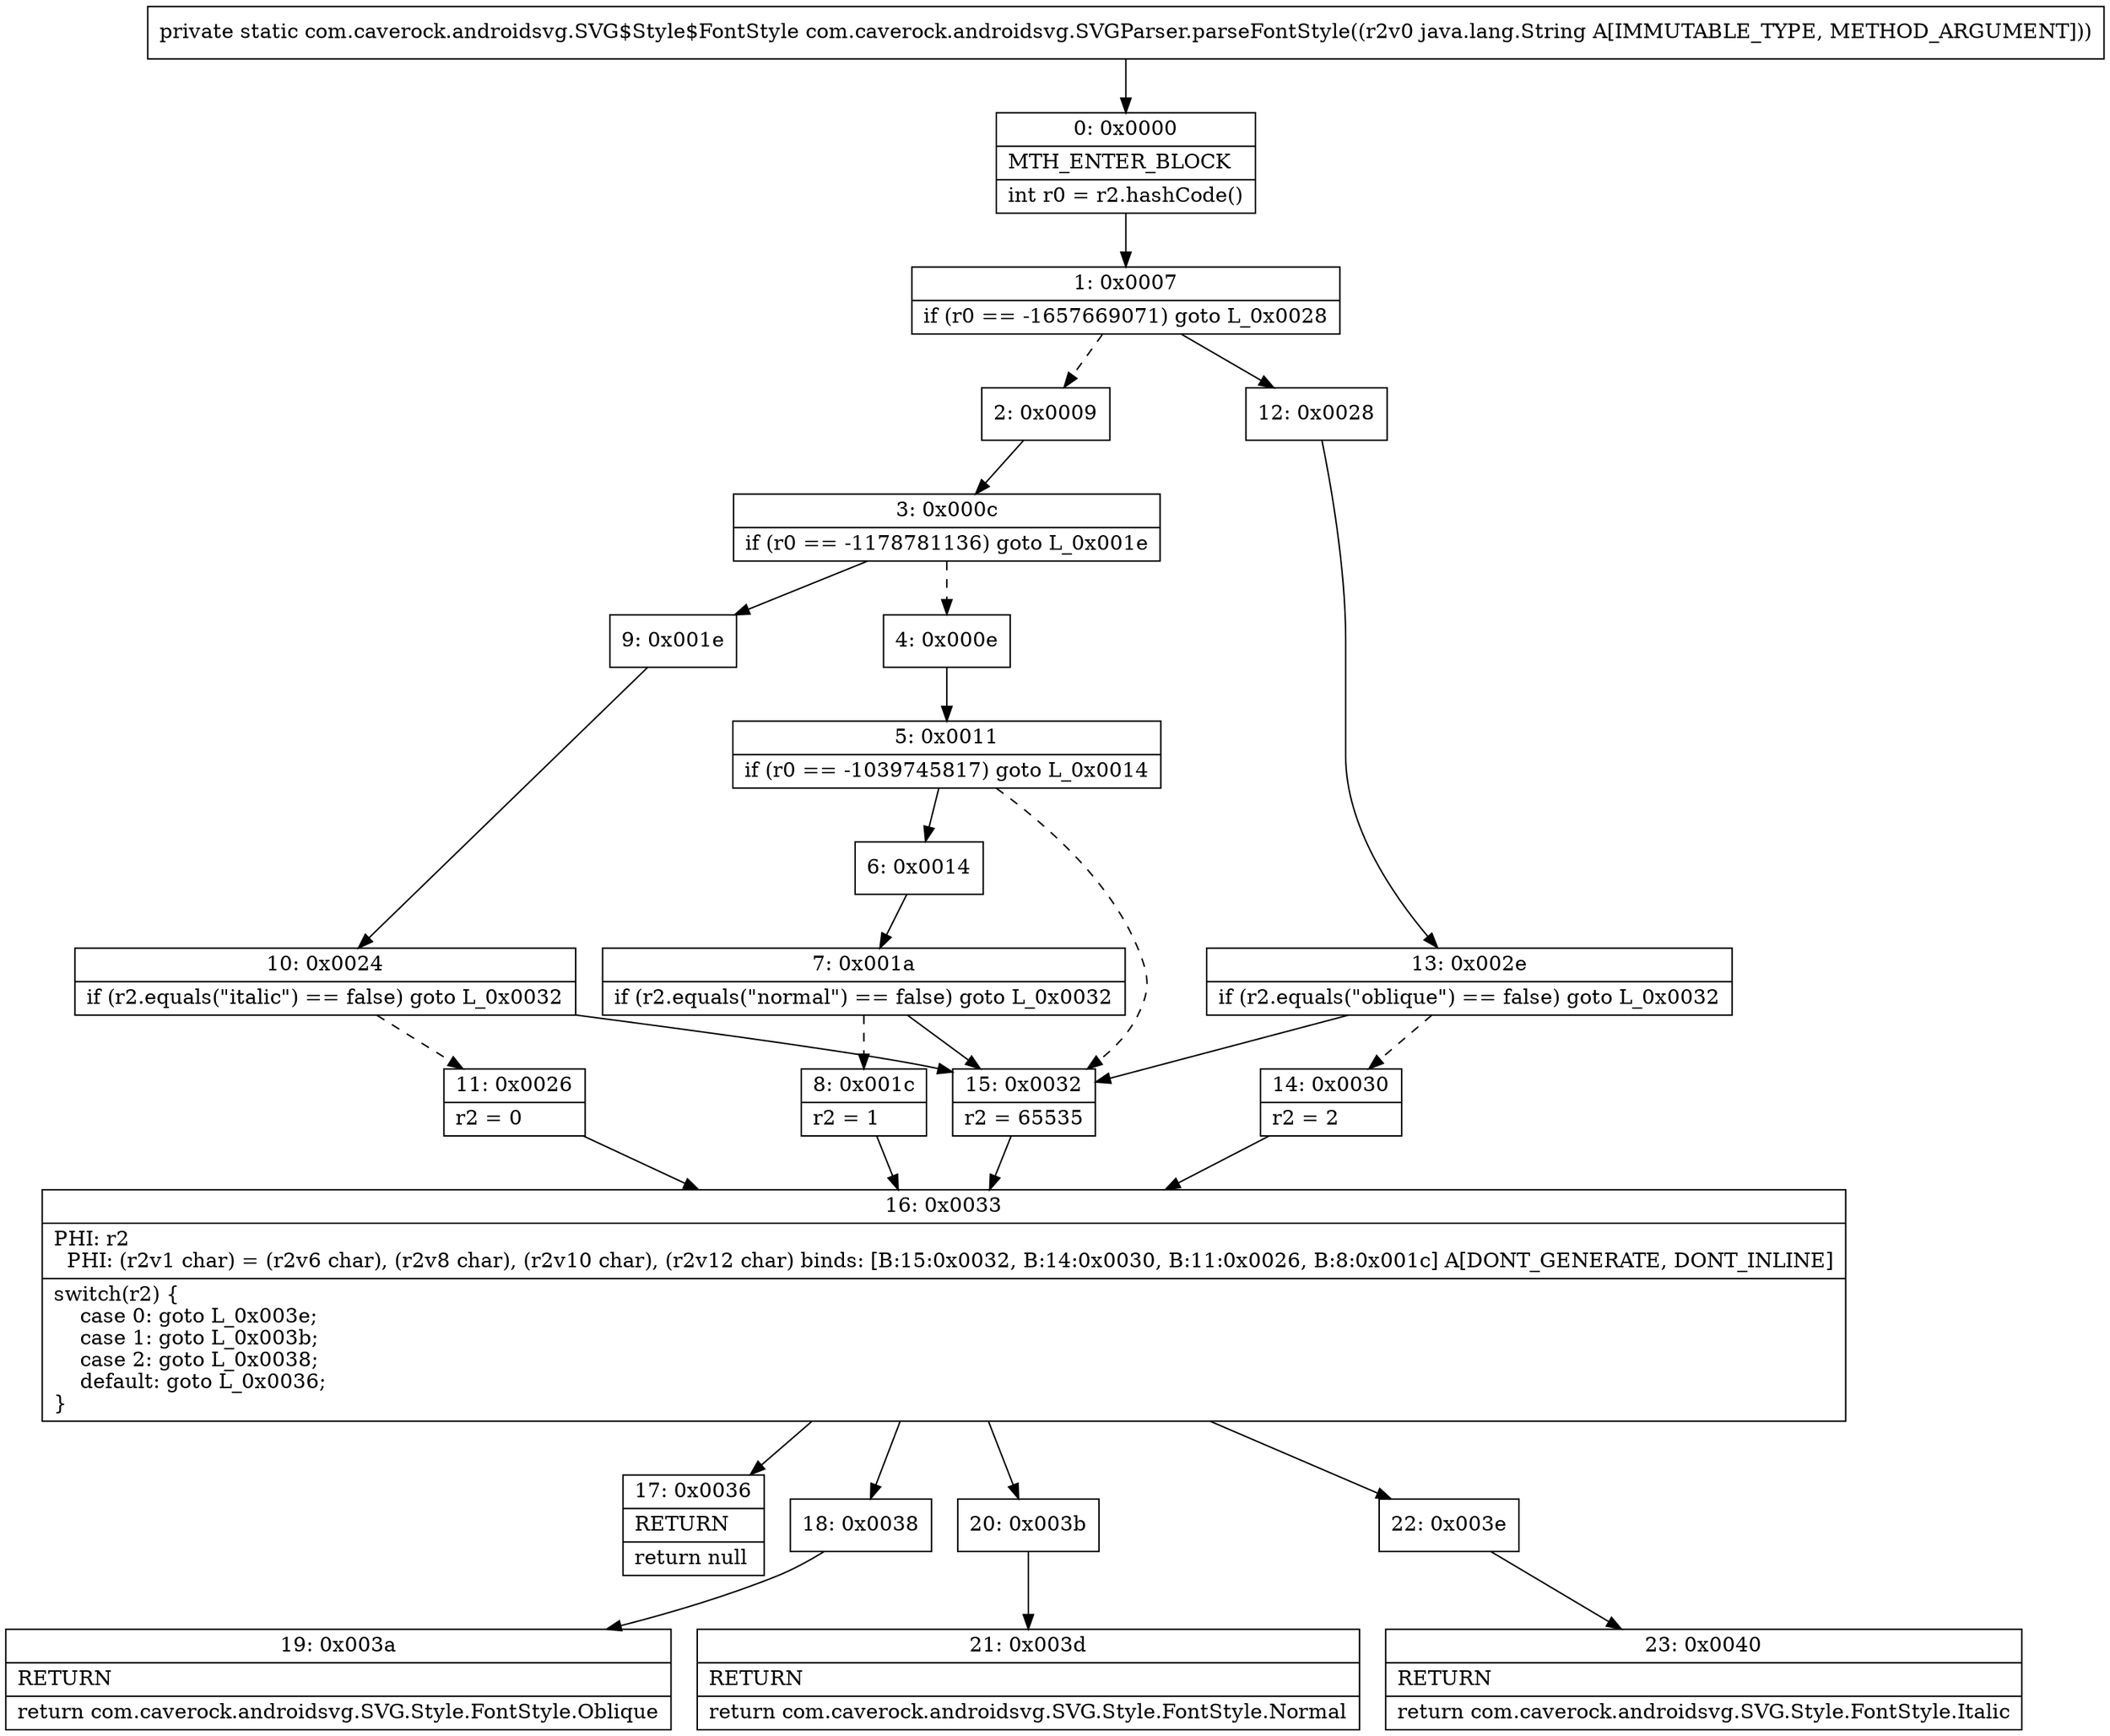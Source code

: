 digraph "CFG forcom.caverock.androidsvg.SVGParser.parseFontStyle(Ljava\/lang\/String;)Lcom\/caverock\/androidsvg\/SVG$Style$FontStyle;" {
Node_0 [shape=record,label="{0\:\ 0x0000|MTH_ENTER_BLOCK\l|int r0 = r2.hashCode()\l}"];
Node_1 [shape=record,label="{1\:\ 0x0007|if (r0 == \-1657669071) goto L_0x0028\l}"];
Node_2 [shape=record,label="{2\:\ 0x0009}"];
Node_3 [shape=record,label="{3\:\ 0x000c|if (r0 == \-1178781136) goto L_0x001e\l}"];
Node_4 [shape=record,label="{4\:\ 0x000e}"];
Node_5 [shape=record,label="{5\:\ 0x0011|if (r0 == \-1039745817) goto L_0x0014\l}"];
Node_6 [shape=record,label="{6\:\ 0x0014}"];
Node_7 [shape=record,label="{7\:\ 0x001a|if (r2.equals(\"normal\") == false) goto L_0x0032\l}"];
Node_8 [shape=record,label="{8\:\ 0x001c|r2 = 1\l}"];
Node_9 [shape=record,label="{9\:\ 0x001e}"];
Node_10 [shape=record,label="{10\:\ 0x0024|if (r2.equals(\"italic\") == false) goto L_0x0032\l}"];
Node_11 [shape=record,label="{11\:\ 0x0026|r2 = 0\l}"];
Node_12 [shape=record,label="{12\:\ 0x0028}"];
Node_13 [shape=record,label="{13\:\ 0x002e|if (r2.equals(\"oblique\") == false) goto L_0x0032\l}"];
Node_14 [shape=record,label="{14\:\ 0x0030|r2 = 2\l}"];
Node_15 [shape=record,label="{15\:\ 0x0032|r2 = 65535\l}"];
Node_16 [shape=record,label="{16\:\ 0x0033|PHI: r2 \l  PHI: (r2v1 char) = (r2v6 char), (r2v8 char), (r2v10 char), (r2v12 char) binds: [B:15:0x0032, B:14:0x0030, B:11:0x0026, B:8:0x001c] A[DONT_GENERATE, DONT_INLINE]\l|switch(r2) \{\l    case 0: goto L_0x003e;\l    case 1: goto L_0x003b;\l    case 2: goto L_0x0038;\l    default: goto L_0x0036;\l\}\l}"];
Node_17 [shape=record,label="{17\:\ 0x0036|RETURN\l|return null\l}"];
Node_18 [shape=record,label="{18\:\ 0x0038}"];
Node_19 [shape=record,label="{19\:\ 0x003a|RETURN\l|return com.caverock.androidsvg.SVG.Style.FontStyle.Oblique\l}"];
Node_20 [shape=record,label="{20\:\ 0x003b}"];
Node_21 [shape=record,label="{21\:\ 0x003d|RETURN\l|return com.caverock.androidsvg.SVG.Style.FontStyle.Normal\l}"];
Node_22 [shape=record,label="{22\:\ 0x003e}"];
Node_23 [shape=record,label="{23\:\ 0x0040|RETURN\l|return com.caverock.androidsvg.SVG.Style.FontStyle.Italic\l}"];
MethodNode[shape=record,label="{private static com.caverock.androidsvg.SVG$Style$FontStyle com.caverock.androidsvg.SVGParser.parseFontStyle((r2v0 java.lang.String A[IMMUTABLE_TYPE, METHOD_ARGUMENT])) }"];
MethodNode -> Node_0;
Node_0 -> Node_1;
Node_1 -> Node_2[style=dashed];
Node_1 -> Node_12;
Node_2 -> Node_3;
Node_3 -> Node_4[style=dashed];
Node_3 -> Node_9;
Node_4 -> Node_5;
Node_5 -> Node_6;
Node_5 -> Node_15[style=dashed];
Node_6 -> Node_7;
Node_7 -> Node_8[style=dashed];
Node_7 -> Node_15;
Node_8 -> Node_16;
Node_9 -> Node_10;
Node_10 -> Node_11[style=dashed];
Node_10 -> Node_15;
Node_11 -> Node_16;
Node_12 -> Node_13;
Node_13 -> Node_14[style=dashed];
Node_13 -> Node_15;
Node_14 -> Node_16;
Node_15 -> Node_16;
Node_16 -> Node_17;
Node_16 -> Node_18;
Node_16 -> Node_20;
Node_16 -> Node_22;
Node_18 -> Node_19;
Node_20 -> Node_21;
Node_22 -> Node_23;
}

